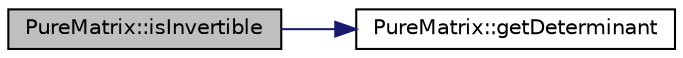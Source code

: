 digraph "PureMatrix::isInvertible"
{
 // LATEX_PDF_SIZE
  edge [fontname="Helvetica",fontsize="10",labelfontname="Helvetica",labelfontsize="10"];
  node [fontname="Helvetica",fontsize="10",shape=record];
  rankdir="LR";
  Node1 [label="PureMatrix::isInvertible",height=0.2,width=0.4,color="black", fillcolor="grey75", style="filled", fontcolor="black",tooltip="Returns if the matrix is invertible."];
  Node1 -> Node2 [color="midnightblue",fontsize="10",style="solid",fontname="Helvetica"];
  Node2 [label="PureMatrix::getDeterminant",height=0.2,width=0.4,color="black", fillcolor="white", style="filled",URL="$class_pure_matrix.html#a8a761d7431a81b8661d4e64d46206a41",tooltip="Returns the determinant of the matrix."];
}
